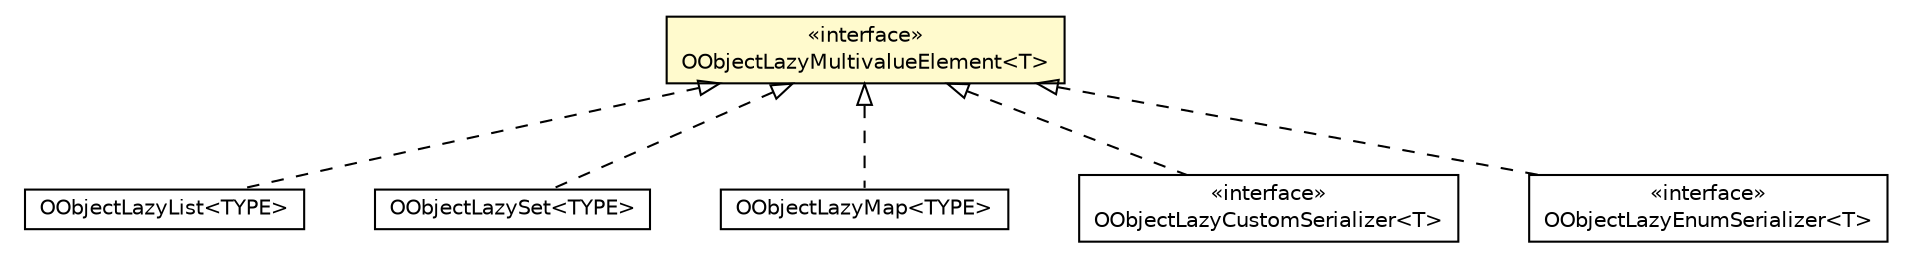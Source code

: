 #!/usr/local/bin/dot
#
# Class diagram 
# Generated by UMLGraph version R5_6-24-gf6e263 (http://www.umlgraph.org/)
#

digraph G {
	edge [fontname="Helvetica",fontsize=10,labelfontname="Helvetica",labelfontsize=10];
	node [fontname="Helvetica",fontsize=10,shape=plaintext];
	nodesep=0.25;
	ranksep=0.5;
	// com.orientechnologies.orient.core.db.object.OObjectLazyMultivalueElement<T>
	c4789171 [label=<<table title="com.orientechnologies.orient.core.db.object.OObjectLazyMultivalueElement" border="0" cellborder="1" cellspacing="0" cellpadding="2" port="p" bgcolor="lemonChiffon" href="./OObjectLazyMultivalueElement.html">
		<tr><td><table border="0" cellspacing="0" cellpadding="1">
<tr><td align="center" balign="center"> &#171;interface&#187; </td></tr>
<tr><td align="center" balign="center"> OObjectLazyMultivalueElement&lt;T&gt; </td></tr>
		</table></td></tr>
		</table>>, URL="./OObjectLazyMultivalueElement.html", fontname="Helvetica", fontcolor="black", fontsize=10.0];
	// com.orientechnologies.orient.object.db.OObjectLazyList<TYPE>
	c4789178 [label=<<table title="com.orientechnologies.orient.object.db.OObjectLazyList" border="0" cellborder="1" cellspacing="0" cellpadding="2" port="p" href="../../../object/db/OObjectLazyList.html">
		<tr><td><table border="0" cellspacing="0" cellpadding="1">
<tr><td align="center" balign="center"> OObjectLazyList&lt;TYPE&gt; </td></tr>
		</table></td></tr>
		</table>>, URL="../../../object/db/OObjectLazyList.html", fontname="Helvetica", fontcolor="black", fontsize=10.0];
	// com.orientechnologies.orient.object.db.OObjectLazySet<TYPE>
	c4789184 [label=<<table title="com.orientechnologies.orient.object.db.OObjectLazySet" border="0" cellborder="1" cellspacing="0" cellpadding="2" port="p" href="../../../object/db/OObjectLazySet.html">
		<tr><td><table border="0" cellspacing="0" cellpadding="1">
<tr><td align="center" balign="center"> OObjectLazySet&lt;TYPE&gt; </td></tr>
		</table></td></tr>
		</table>>, URL="../../../object/db/OObjectLazySet.html", fontname="Helvetica", fontcolor="black", fontsize=10.0];
	// com.orientechnologies.orient.object.db.OObjectLazyMap<TYPE>
	c4789185 [label=<<table title="com.orientechnologies.orient.object.db.OObjectLazyMap" border="0" cellborder="1" cellspacing="0" cellpadding="2" port="p" href="../../../object/db/OObjectLazyMap.html">
		<tr><td><table border="0" cellspacing="0" cellpadding="1">
<tr><td align="center" balign="center"> OObjectLazyMap&lt;TYPE&gt; </td></tr>
		</table></td></tr>
		</table>>, URL="../../../object/db/OObjectLazyMap.html", fontname="Helvetica", fontcolor="black", fontsize=10.0];
	// com.orientechnologies.orient.object.serialization.OObjectLazyCustomSerializer<T>
	c4789222 [label=<<table title="com.orientechnologies.orient.object.serialization.OObjectLazyCustomSerializer" border="0" cellborder="1" cellspacing="0" cellpadding="2" port="p" href="../../../object/serialization/OObjectLazyCustomSerializer.html">
		<tr><td><table border="0" cellspacing="0" cellpadding="1">
<tr><td align="center" balign="center"> &#171;interface&#187; </td></tr>
<tr><td align="center" balign="center"> OObjectLazyCustomSerializer&lt;T&gt; </td></tr>
		</table></td></tr>
		</table>>, URL="../../../object/serialization/OObjectLazyCustomSerializer.html", fontname="Helvetica", fontcolor="black", fontsize=10.0];
	// com.orientechnologies.orient.object.enumerations.OObjectLazyEnumSerializer<T>
	c4789231 [label=<<table title="com.orientechnologies.orient.object.enumerations.OObjectLazyEnumSerializer" border="0" cellborder="1" cellspacing="0" cellpadding="2" port="p" href="../../../object/enumerations/OObjectLazyEnumSerializer.html">
		<tr><td><table border="0" cellspacing="0" cellpadding="1">
<tr><td align="center" balign="center"> &#171;interface&#187; </td></tr>
<tr><td align="center" balign="center"> OObjectLazyEnumSerializer&lt;T&gt; </td></tr>
		</table></td></tr>
		</table>>, URL="../../../object/enumerations/OObjectLazyEnumSerializer.html", fontname="Helvetica", fontcolor="black", fontsize=10.0];
	//com.orientechnologies.orient.object.db.OObjectLazyList<TYPE> implements com.orientechnologies.orient.core.db.object.OObjectLazyMultivalueElement<T>
	c4789171:p -> c4789178:p [dir=back,arrowtail=empty,style=dashed];
	//com.orientechnologies.orient.object.db.OObjectLazySet<TYPE> implements com.orientechnologies.orient.core.db.object.OObjectLazyMultivalueElement<T>
	c4789171:p -> c4789184:p [dir=back,arrowtail=empty,style=dashed];
	//com.orientechnologies.orient.object.db.OObjectLazyMap<TYPE> implements com.orientechnologies.orient.core.db.object.OObjectLazyMultivalueElement<T>
	c4789171:p -> c4789185:p [dir=back,arrowtail=empty,style=dashed];
	//com.orientechnologies.orient.object.serialization.OObjectLazyCustomSerializer<T> implements com.orientechnologies.orient.core.db.object.OObjectLazyMultivalueElement<T>
	c4789171:p -> c4789222:p [dir=back,arrowtail=empty,style=dashed];
	//com.orientechnologies.orient.object.enumerations.OObjectLazyEnumSerializer<T> implements com.orientechnologies.orient.core.db.object.OObjectLazyMultivalueElement<T>
	c4789171:p -> c4789231:p [dir=back,arrowtail=empty,style=dashed];
}

